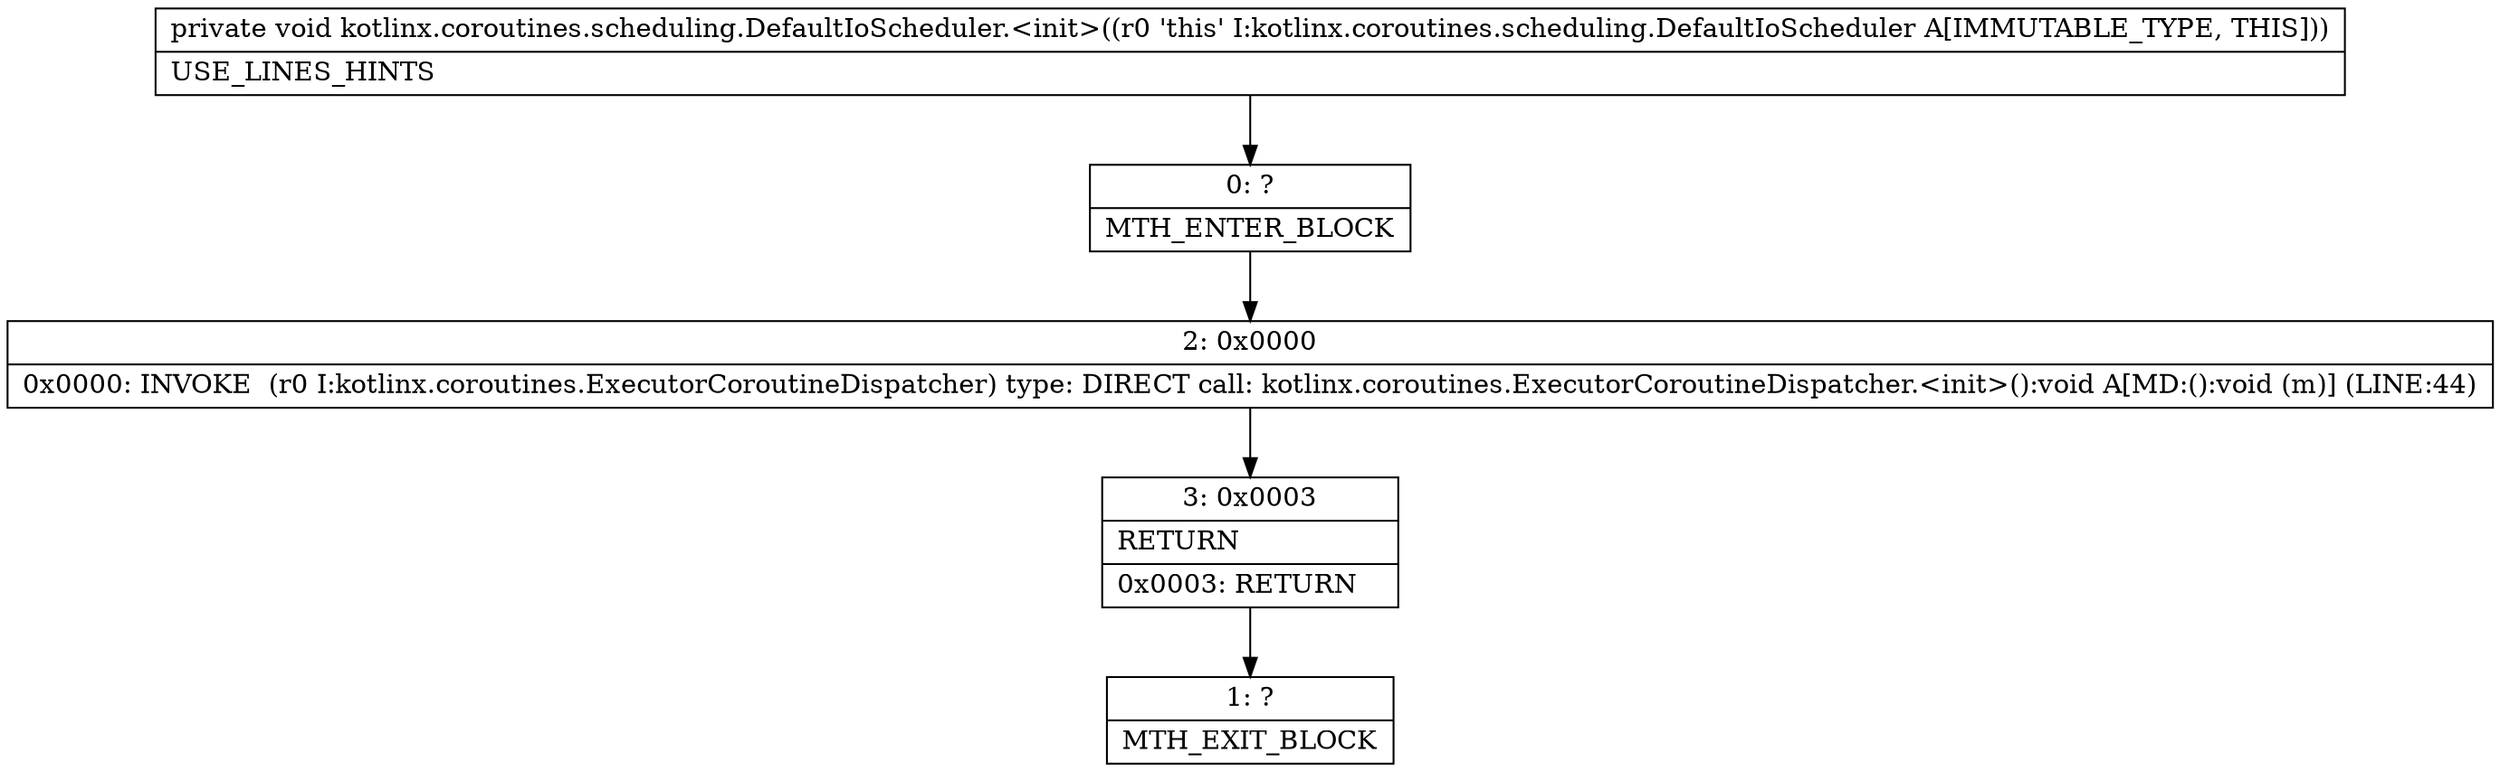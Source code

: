 digraph "CFG forkotlinx.coroutines.scheduling.DefaultIoScheduler.\<init\>()V" {
Node_0 [shape=record,label="{0\:\ ?|MTH_ENTER_BLOCK\l}"];
Node_2 [shape=record,label="{2\:\ 0x0000|0x0000: INVOKE  (r0 I:kotlinx.coroutines.ExecutorCoroutineDispatcher) type: DIRECT call: kotlinx.coroutines.ExecutorCoroutineDispatcher.\<init\>():void A[MD:():void (m)] (LINE:44)\l}"];
Node_3 [shape=record,label="{3\:\ 0x0003|RETURN\l|0x0003: RETURN   \l}"];
Node_1 [shape=record,label="{1\:\ ?|MTH_EXIT_BLOCK\l}"];
MethodNode[shape=record,label="{private void kotlinx.coroutines.scheduling.DefaultIoScheduler.\<init\>((r0 'this' I:kotlinx.coroutines.scheduling.DefaultIoScheduler A[IMMUTABLE_TYPE, THIS]))  | USE_LINES_HINTS\l}"];
MethodNode -> Node_0;Node_0 -> Node_2;
Node_2 -> Node_3;
Node_3 -> Node_1;
}

